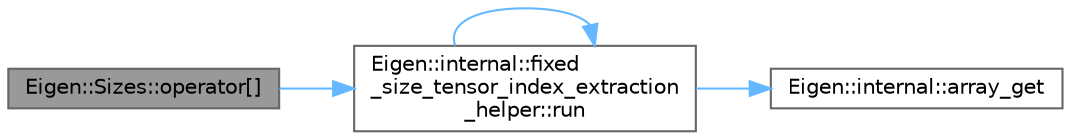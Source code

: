 digraph "Eigen::Sizes::operator[]"
{
 // LATEX_PDF_SIZE
  bgcolor="transparent";
  edge [fontname=Helvetica,fontsize=10,labelfontname=Helvetica,labelfontsize=10];
  node [fontname=Helvetica,fontsize=10,shape=box,height=0.2,width=0.4];
  rankdir="LR";
  Node1 [id="Node000001",label="Eigen::Sizes::operator[]",height=0.2,width=0.4,color="gray40", fillcolor="grey60", style="filled", fontcolor="black",tooltip=" "];
  Node1 -> Node2 [id="edge4_Node000001_Node000002",color="steelblue1",style="solid",tooltip=" "];
  Node2 [id="Node000002",label="Eigen::internal::fixed\l_size_tensor_index_extraction\l_helper::run",height=0.2,width=0.4,color="grey40", fillcolor="white", style="filled",URL="$struct_eigen_1_1internal_1_1fixed__size__tensor__index__extraction__helper.html#a30f1af04e0b30622b2244ef2d875b9e9",tooltip=" "];
  Node2 -> Node3 [id="edge5_Node000002_Node000003",color="steelblue1",style="solid",tooltip=" "];
  Node3 [id="Node000003",label="Eigen::internal::array_get",height=0.2,width=0.4,color="grey40", fillcolor="white", style="filled",URL="$namespace_eigen_1_1internal.html#a7dd131bbd4a892f4d48cfce903de56c5",tooltip=" "];
  Node2 -> Node2 [id="edge6_Node000002_Node000002",color="steelblue1",style="solid",tooltip=" "];
}
